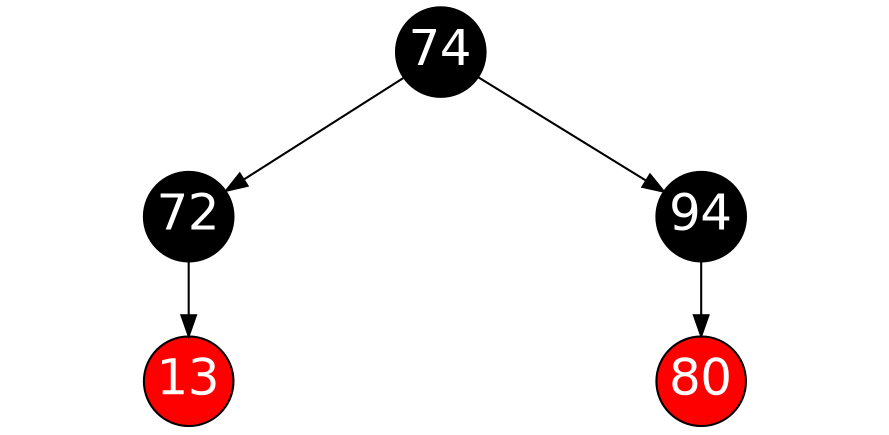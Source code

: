 digraph G {
	graph [ratio=.48];
	node [style=filled, color=black, shape=circle, width=.6 
		fontname=Helvetica, fontweight=bold, fontcolor=white, 
		fontsize=24, fixedsize=true];
	

  13, 72, 80, 94;

  13, 80	
	[fillcolor=red];

72 -> 13; 
74 -> 72; 
94 -> 80; 
74 -> 94; 

}